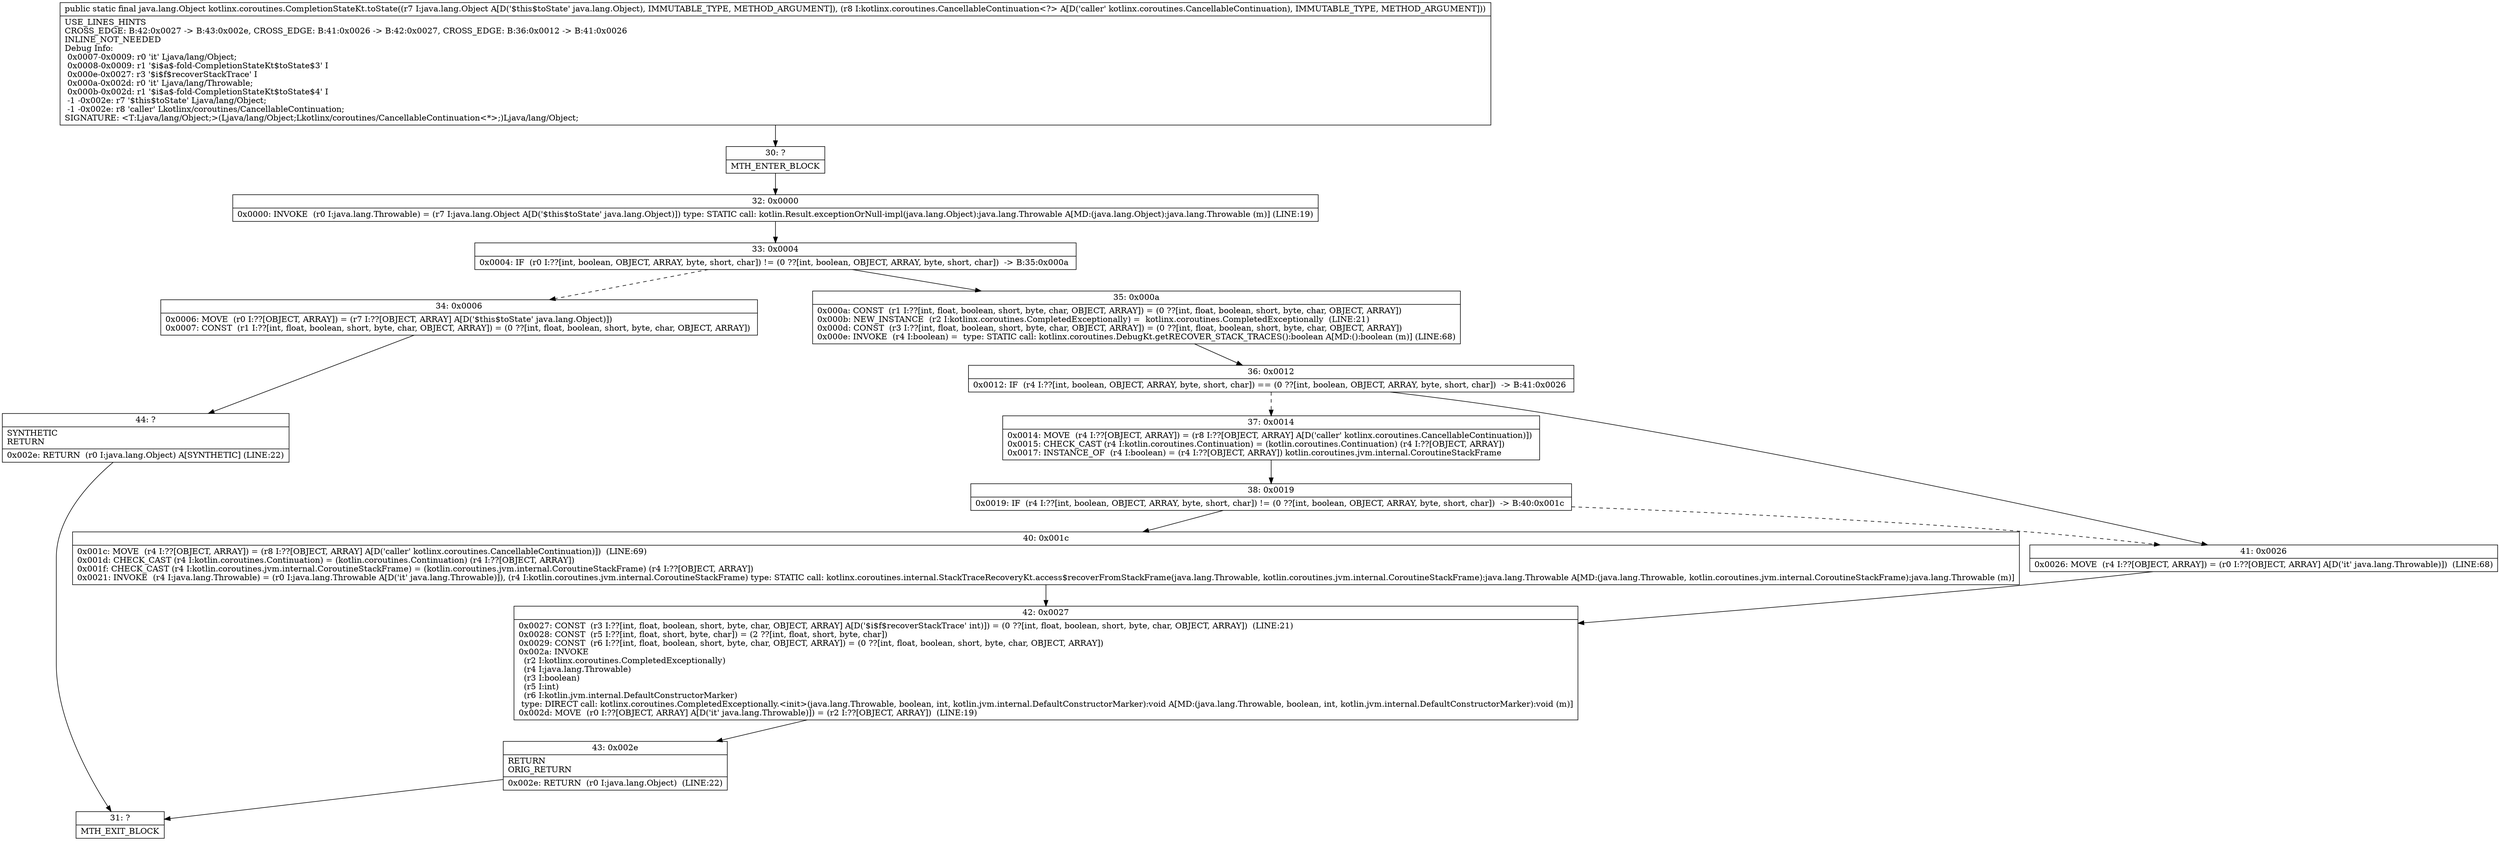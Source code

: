 digraph "CFG forkotlinx.coroutines.CompletionStateKt.toState(Ljava\/lang\/Object;Lkotlinx\/coroutines\/CancellableContinuation;)Ljava\/lang\/Object;" {
Node_30 [shape=record,label="{30\:\ ?|MTH_ENTER_BLOCK\l}"];
Node_32 [shape=record,label="{32\:\ 0x0000|0x0000: INVOKE  (r0 I:java.lang.Throwable) = (r7 I:java.lang.Object A[D('$this$toState' java.lang.Object)]) type: STATIC call: kotlin.Result.exceptionOrNull\-impl(java.lang.Object):java.lang.Throwable A[MD:(java.lang.Object):java.lang.Throwable (m)] (LINE:19)\l}"];
Node_33 [shape=record,label="{33\:\ 0x0004|0x0004: IF  (r0 I:??[int, boolean, OBJECT, ARRAY, byte, short, char]) != (0 ??[int, boolean, OBJECT, ARRAY, byte, short, char])  \-\> B:35:0x000a \l}"];
Node_34 [shape=record,label="{34\:\ 0x0006|0x0006: MOVE  (r0 I:??[OBJECT, ARRAY]) = (r7 I:??[OBJECT, ARRAY] A[D('$this$toState' java.lang.Object)]) \l0x0007: CONST  (r1 I:??[int, float, boolean, short, byte, char, OBJECT, ARRAY]) = (0 ??[int, float, boolean, short, byte, char, OBJECT, ARRAY]) \l}"];
Node_44 [shape=record,label="{44\:\ ?|SYNTHETIC\lRETURN\l|0x002e: RETURN  (r0 I:java.lang.Object) A[SYNTHETIC] (LINE:22)\l}"];
Node_31 [shape=record,label="{31\:\ ?|MTH_EXIT_BLOCK\l}"];
Node_35 [shape=record,label="{35\:\ 0x000a|0x000a: CONST  (r1 I:??[int, float, boolean, short, byte, char, OBJECT, ARRAY]) = (0 ??[int, float, boolean, short, byte, char, OBJECT, ARRAY]) \l0x000b: NEW_INSTANCE  (r2 I:kotlinx.coroutines.CompletedExceptionally) =  kotlinx.coroutines.CompletedExceptionally  (LINE:21)\l0x000d: CONST  (r3 I:??[int, float, boolean, short, byte, char, OBJECT, ARRAY]) = (0 ??[int, float, boolean, short, byte, char, OBJECT, ARRAY]) \l0x000e: INVOKE  (r4 I:boolean) =  type: STATIC call: kotlinx.coroutines.DebugKt.getRECOVER_STACK_TRACES():boolean A[MD:():boolean (m)] (LINE:68)\l}"];
Node_36 [shape=record,label="{36\:\ 0x0012|0x0012: IF  (r4 I:??[int, boolean, OBJECT, ARRAY, byte, short, char]) == (0 ??[int, boolean, OBJECT, ARRAY, byte, short, char])  \-\> B:41:0x0026 \l}"];
Node_37 [shape=record,label="{37\:\ 0x0014|0x0014: MOVE  (r4 I:??[OBJECT, ARRAY]) = (r8 I:??[OBJECT, ARRAY] A[D('caller' kotlinx.coroutines.CancellableContinuation)]) \l0x0015: CHECK_CAST (r4 I:kotlin.coroutines.Continuation) = (kotlin.coroutines.Continuation) (r4 I:??[OBJECT, ARRAY]) \l0x0017: INSTANCE_OF  (r4 I:boolean) = (r4 I:??[OBJECT, ARRAY]) kotlin.coroutines.jvm.internal.CoroutineStackFrame \l}"];
Node_38 [shape=record,label="{38\:\ 0x0019|0x0019: IF  (r4 I:??[int, boolean, OBJECT, ARRAY, byte, short, char]) != (0 ??[int, boolean, OBJECT, ARRAY, byte, short, char])  \-\> B:40:0x001c \l}"];
Node_40 [shape=record,label="{40\:\ 0x001c|0x001c: MOVE  (r4 I:??[OBJECT, ARRAY]) = (r8 I:??[OBJECT, ARRAY] A[D('caller' kotlinx.coroutines.CancellableContinuation)])  (LINE:69)\l0x001d: CHECK_CAST (r4 I:kotlin.coroutines.Continuation) = (kotlin.coroutines.Continuation) (r4 I:??[OBJECT, ARRAY]) \l0x001f: CHECK_CAST (r4 I:kotlin.coroutines.jvm.internal.CoroutineStackFrame) = (kotlin.coroutines.jvm.internal.CoroutineStackFrame) (r4 I:??[OBJECT, ARRAY]) \l0x0021: INVOKE  (r4 I:java.lang.Throwable) = (r0 I:java.lang.Throwable A[D('it' java.lang.Throwable)]), (r4 I:kotlin.coroutines.jvm.internal.CoroutineStackFrame) type: STATIC call: kotlinx.coroutines.internal.StackTraceRecoveryKt.access$recoverFromStackFrame(java.lang.Throwable, kotlin.coroutines.jvm.internal.CoroutineStackFrame):java.lang.Throwable A[MD:(java.lang.Throwable, kotlin.coroutines.jvm.internal.CoroutineStackFrame):java.lang.Throwable (m)]\l}"];
Node_42 [shape=record,label="{42\:\ 0x0027|0x0027: CONST  (r3 I:??[int, float, boolean, short, byte, char, OBJECT, ARRAY] A[D('$i$f$recoverStackTrace' int)]) = (0 ??[int, float, boolean, short, byte, char, OBJECT, ARRAY])  (LINE:21)\l0x0028: CONST  (r5 I:??[int, float, short, byte, char]) = (2 ??[int, float, short, byte, char]) \l0x0029: CONST  (r6 I:??[int, float, boolean, short, byte, char, OBJECT, ARRAY]) = (0 ??[int, float, boolean, short, byte, char, OBJECT, ARRAY]) \l0x002a: INVOKE  \l  (r2 I:kotlinx.coroutines.CompletedExceptionally)\l  (r4 I:java.lang.Throwable)\l  (r3 I:boolean)\l  (r5 I:int)\l  (r6 I:kotlin.jvm.internal.DefaultConstructorMarker)\l type: DIRECT call: kotlinx.coroutines.CompletedExceptionally.\<init\>(java.lang.Throwable, boolean, int, kotlin.jvm.internal.DefaultConstructorMarker):void A[MD:(java.lang.Throwable, boolean, int, kotlin.jvm.internal.DefaultConstructorMarker):void (m)]\l0x002d: MOVE  (r0 I:??[OBJECT, ARRAY] A[D('it' java.lang.Throwable)]) = (r2 I:??[OBJECT, ARRAY])  (LINE:19)\l}"];
Node_43 [shape=record,label="{43\:\ 0x002e|RETURN\lORIG_RETURN\l|0x002e: RETURN  (r0 I:java.lang.Object)  (LINE:22)\l}"];
Node_41 [shape=record,label="{41\:\ 0x0026|0x0026: MOVE  (r4 I:??[OBJECT, ARRAY]) = (r0 I:??[OBJECT, ARRAY] A[D('it' java.lang.Throwable)])  (LINE:68)\l}"];
MethodNode[shape=record,label="{public static final java.lang.Object kotlinx.coroutines.CompletionStateKt.toState((r7 I:java.lang.Object A[D('$this$toState' java.lang.Object), IMMUTABLE_TYPE, METHOD_ARGUMENT]), (r8 I:kotlinx.coroutines.CancellableContinuation\<?\> A[D('caller' kotlinx.coroutines.CancellableContinuation), IMMUTABLE_TYPE, METHOD_ARGUMENT]))  | USE_LINES_HINTS\lCROSS_EDGE: B:42:0x0027 \-\> B:43:0x002e, CROSS_EDGE: B:41:0x0026 \-\> B:42:0x0027, CROSS_EDGE: B:36:0x0012 \-\> B:41:0x0026\lINLINE_NOT_NEEDED\lDebug Info:\l  0x0007\-0x0009: r0 'it' Ljava\/lang\/Object;\l  0x0008\-0x0009: r1 '$i$a$\-fold\-CompletionStateKt$toState$3' I\l  0x000e\-0x0027: r3 '$i$f$recoverStackTrace' I\l  0x000a\-0x002d: r0 'it' Ljava\/lang\/Throwable;\l  0x000b\-0x002d: r1 '$i$a$\-fold\-CompletionStateKt$toState$4' I\l  \-1 \-0x002e: r7 '$this$toState' Ljava\/lang\/Object;\l  \-1 \-0x002e: r8 'caller' Lkotlinx\/coroutines\/CancellableContinuation;\lSIGNATURE: \<T:Ljava\/lang\/Object;\>(Ljava\/lang\/Object;Lkotlinx\/coroutines\/CancellableContinuation\<*\>;)Ljava\/lang\/Object;\l}"];
MethodNode -> Node_30;Node_30 -> Node_32;
Node_32 -> Node_33;
Node_33 -> Node_34[style=dashed];
Node_33 -> Node_35;
Node_34 -> Node_44;
Node_44 -> Node_31;
Node_35 -> Node_36;
Node_36 -> Node_37[style=dashed];
Node_36 -> Node_41;
Node_37 -> Node_38;
Node_38 -> Node_40;
Node_38 -> Node_41[style=dashed];
Node_40 -> Node_42;
Node_42 -> Node_43;
Node_43 -> Node_31;
Node_41 -> Node_42;
}

